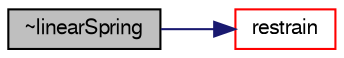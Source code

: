 digraph "~linearSpring"
{
  bgcolor="transparent";
  edge [fontname="FreeSans",fontsize="10",labelfontname="FreeSans",labelfontsize="10"];
  node [fontname="FreeSans",fontsize="10",shape=record];
  rankdir="LR";
  Node3 [label="~linearSpring",height=0.2,width=0.4,color="black", fillcolor="grey75", style="filled", fontcolor="black"];
  Node3 -> Node4 [color="midnightblue",fontsize="10",style="solid",fontname="FreeSans"];
  Node4 [label="restrain",height=0.2,width=0.4,color="red",URL="$a29510.html#a5a33f13a3b2e956e9be8cfaffc87a34b",tooltip="Calculate the restraint position, force and moment. "];
}

